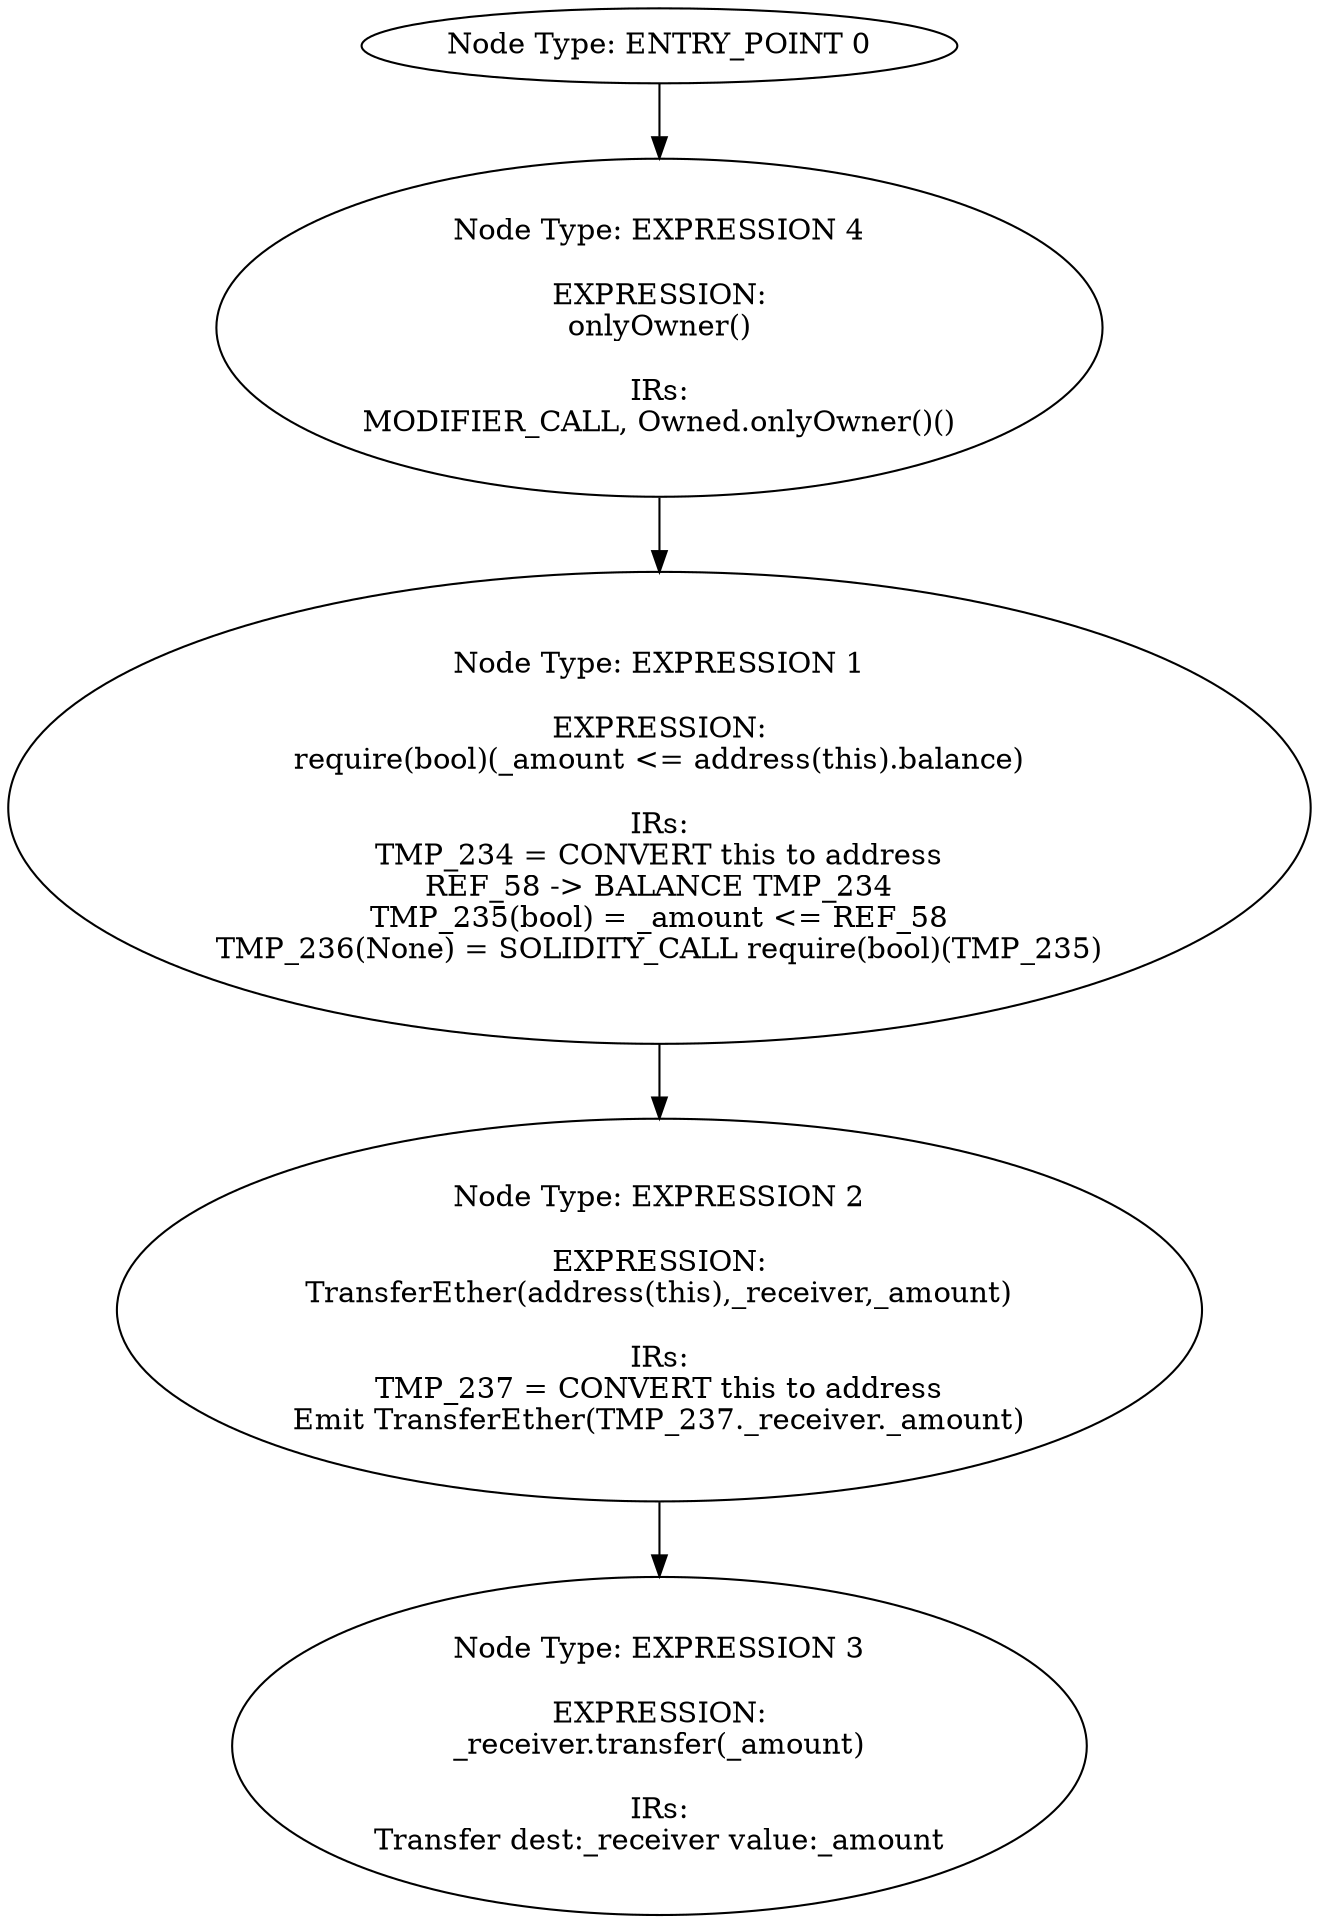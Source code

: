 digraph{
0[label="Node Type: ENTRY_POINT 0
"];
0->4;
1[label="Node Type: EXPRESSION 1

EXPRESSION:
require(bool)(_amount <= address(this).balance)

IRs:
TMP_234 = CONVERT this to address
REF_58 -> BALANCE TMP_234
TMP_235(bool) = _amount <= REF_58
TMP_236(None) = SOLIDITY_CALL require(bool)(TMP_235)"];
1->2;
2[label="Node Type: EXPRESSION 2

EXPRESSION:
TransferEther(address(this),_receiver,_amount)

IRs:
TMP_237 = CONVERT this to address
Emit TransferEther(TMP_237._receiver._amount)"];
2->3;
3[label="Node Type: EXPRESSION 3

EXPRESSION:
_receiver.transfer(_amount)

IRs:
Transfer dest:_receiver value:_amount"];
4[label="Node Type: EXPRESSION 4

EXPRESSION:
onlyOwner()

IRs:
MODIFIER_CALL, Owned.onlyOwner()()"];
4->1;
}
